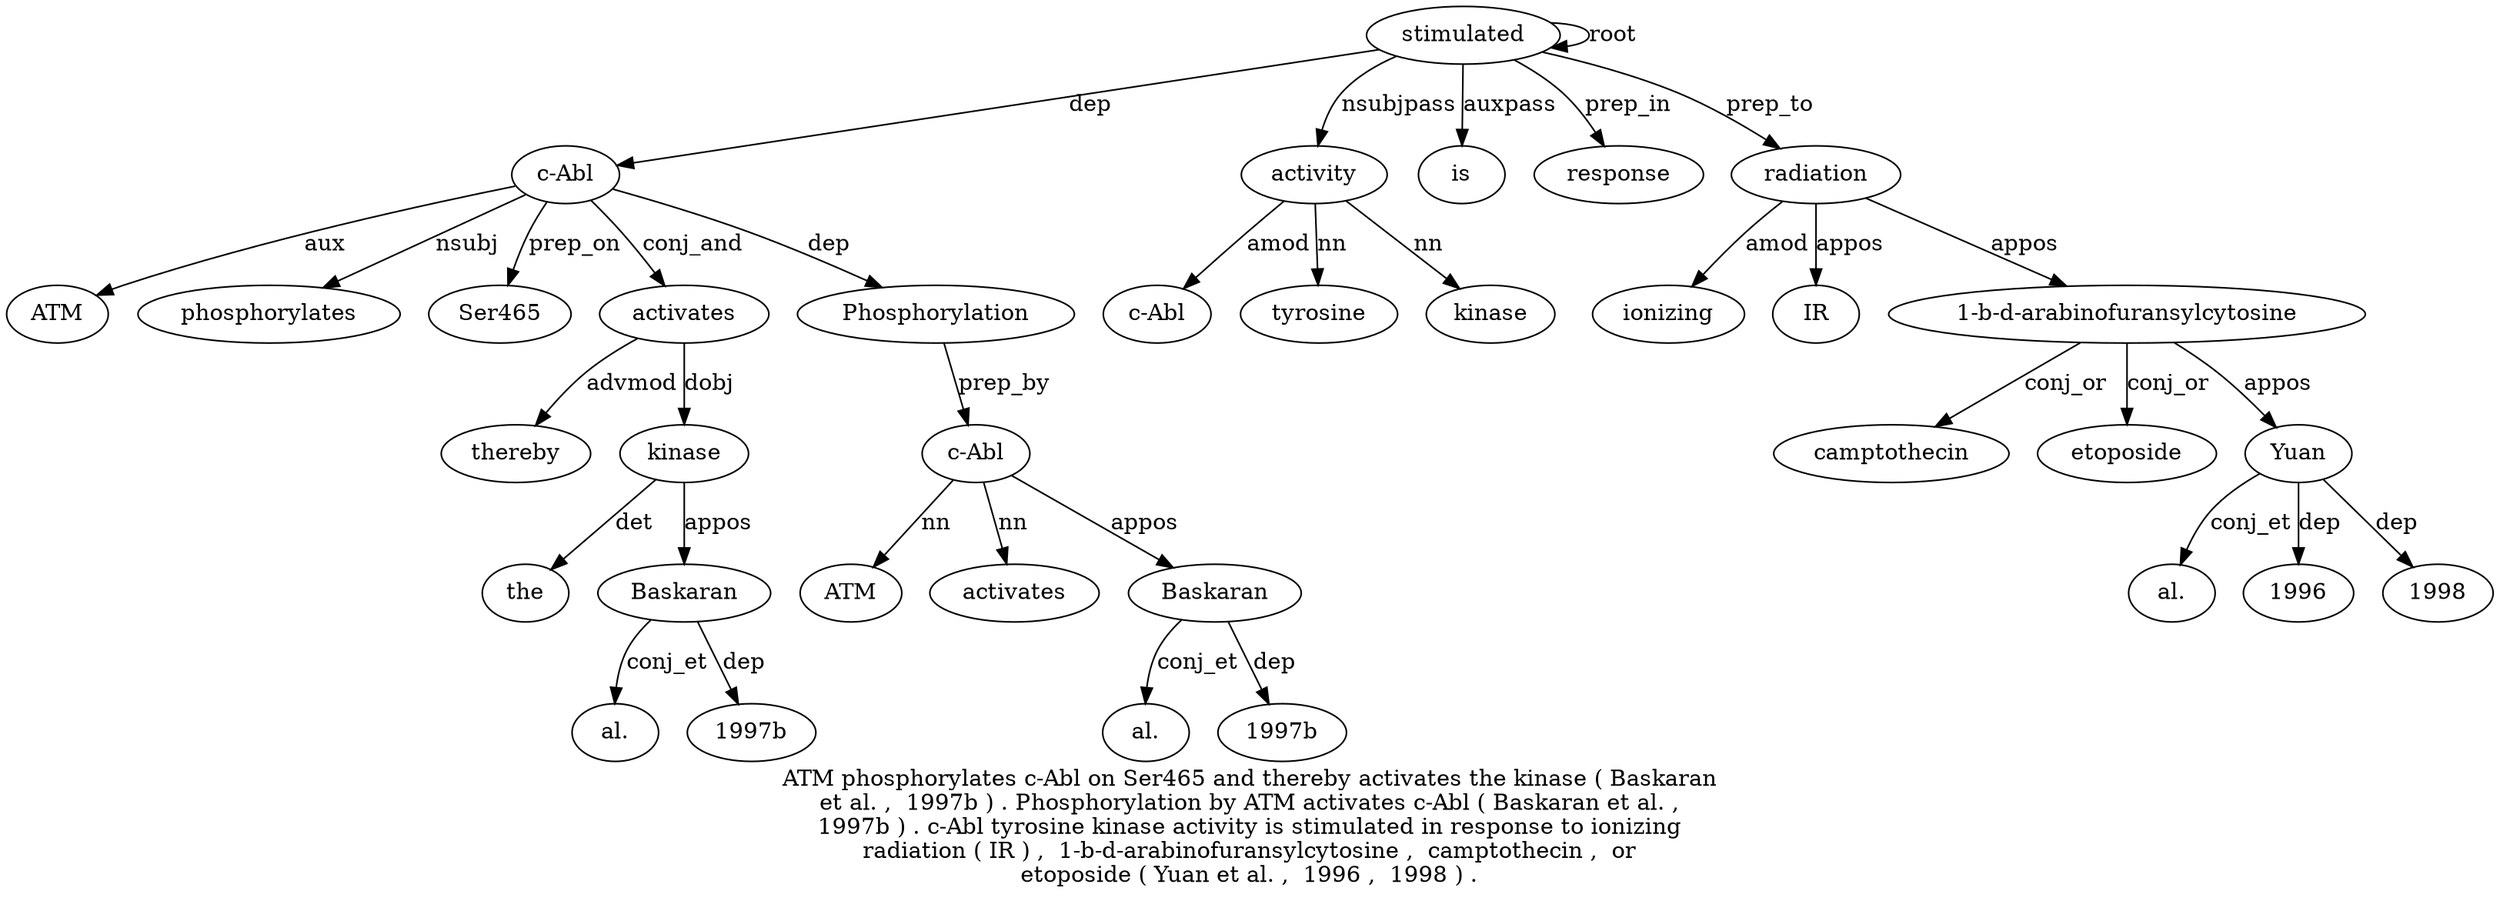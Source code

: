 digraph "ATM phosphorylates c-Abl on Ser465 and thereby activates the kinase ( Baskaran et al. ,  1997b ) . Phosphorylation by ATM activates c-Abl ( Baskaran et al. ,  1997b ) . c-Abl tyrosine kinase activity is stimulated in response to ionizing radiation ( IR ) ,  1-b-d-arabinofuransylcytosine ,  camptothecin ,  or etoposide ( Yuan et al. ,  1996 ,  1998 ) ." {
label="ATM phosphorylates c-Abl on Ser465 and thereby activates the kinase ( Baskaran
et al. ,  1997b ) . Phosphorylation by ATM activates c-Abl ( Baskaran et al. ,
1997b ) . c-Abl tyrosine kinase activity is stimulated in response to ionizing
radiation ( IR ) ,  1-b-d-arabinofuransylcytosine ,  camptothecin ,  or
etoposide ( Yuan et al. ,  1996 ,  1998 ) .";
"c-Abl3" [style=filled, fillcolor=white, label="c-Abl"];
ATM1 [style=filled, fillcolor=white, label=ATM];
"c-Abl3" -> ATM1  [label=aux];
phosphorylates2 [style=filled, fillcolor=white, label=phosphorylates];
"c-Abl3" -> phosphorylates2  [label=nsubj];
stimulated37 [style=filled, fillcolor=white, label=stimulated];
stimulated37 -> "c-Abl3"  [label=dep];
Ser465 [style=filled, fillcolor=white, label=Ser465];
"c-Abl3" -> Ser465  [label=prep_on];
activates8 [style=filled, fillcolor=white, label=activates];
thereby7 [style=filled, fillcolor=white, label=thereby];
activates8 -> thereby7  [label=advmod];
"c-Abl3" -> activates8  [label=conj_and];
kinase10 [style=filled, fillcolor=white, label=kinase];
the9 [style=filled, fillcolor=white, label=the];
kinase10 -> the9  [label=det];
activates8 -> kinase10  [label=dobj];
Baskaran12 [style=filled, fillcolor=white, label=Baskaran];
kinase10 -> Baskaran12  [label=appos];
"al.14" [style=filled, fillcolor=white, label="al."];
Baskaran12 -> "al.14"  [label=conj_et];
"1997b16" [style=filled, fillcolor=white, label="1997b"];
Baskaran12 -> "1997b16"  [label=dep];
Phosphorylation19 [style=filled, fillcolor=white, label=Phosphorylation];
"c-Abl3" -> Phosphorylation19  [label=dep];
"c-Abl23" [style=filled, fillcolor=white, label="c-Abl"];
ATM21 [style=filled, fillcolor=white, label=ATM];
"c-Abl23" -> ATM21  [label=nn];
activates22 [style=filled, fillcolor=white, label=activates];
"c-Abl23" -> activates22  [label=nn];
Phosphorylation19 -> "c-Abl23"  [label=prep_by];
Baskaran25 [style=filled, fillcolor=white, label=Baskaran];
"c-Abl23" -> Baskaran25  [label=appos];
"al.27" [style=filled, fillcolor=white, label="al."];
Baskaran25 -> "al.27"  [label=conj_et];
"1997b2" [style=filled, fillcolor=white, label="1997b"];
Baskaran25 -> "1997b2"  [label=dep];
activity35 [style=filled, fillcolor=white, label=activity];
"c-Abl32" [style=filled, fillcolor=white, label="c-Abl"];
activity35 -> "c-Abl32"  [label=amod];
tyrosine33 [style=filled, fillcolor=white, label=tyrosine];
activity35 -> tyrosine33  [label=nn];
kinase34 [style=filled, fillcolor=white, label=kinase];
activity35 -> kinase34  [label=nn];
stimulated37 -> activity35  [label=nsubjpass];
is36 [style=filled, fillcolor=white, label=is];
stimulated37 -> is36  [label=auxpass];
stimulated37 -> stimulated37  [label=root];
response39 [style=filled, fillcolor=white, label=response];
stimulated37 -> response39  [label=prep_in];
radiation42 [style=filled, fillcolor=white, label=radiation];
ionizing41 [style=filled, fillcolor=white, label=ionizing];
radiation42 -> ionizing41  [label=amod];
stimulated37 -> radiation42  [label=prep_to];
IR44 [style=filled, fillcolor=white, label=IR];
radiation42 -> IR44  [label=appos];
"1-b-d-arabinofuransylcytosine47" [style=filled, fillcolor=white, label="1-b-d-arabinofuransylcytosine"];
radiation42 -> "1-b-d-arabinofuransylcytosine47"  [label=appos];
camptothecin49 [style=filled, fillcolor=white, label=camptothecin];
"1-b-d-arabinofuransylcytosine47" -> camptothecin49  [label=conj_or];
etoposide52 [style=filled, fillcolor=white, label=etoposide];
"1-b-d-arabinofuransylcytosine47" -> etoposide52  [label=conj_or];
Yuan54 [style=filled, fillcolor=white, label=Yuan];
"1-b-d-arabinofuransylcytosine47" -> Yuan54  [label=appos];
"al.56" [style=filled, fillcolor=white, label="al."];
Yuan54 -> "al.56"  [label=conj_et];
199658 [style=filled, fillcolor=white, label=1996];
Yuan54 -> 199658  [label=dep];
199860 [style=filled, fillcolor=white, label=1998];
Yuan54 -> 199860  [label=dep];
}
